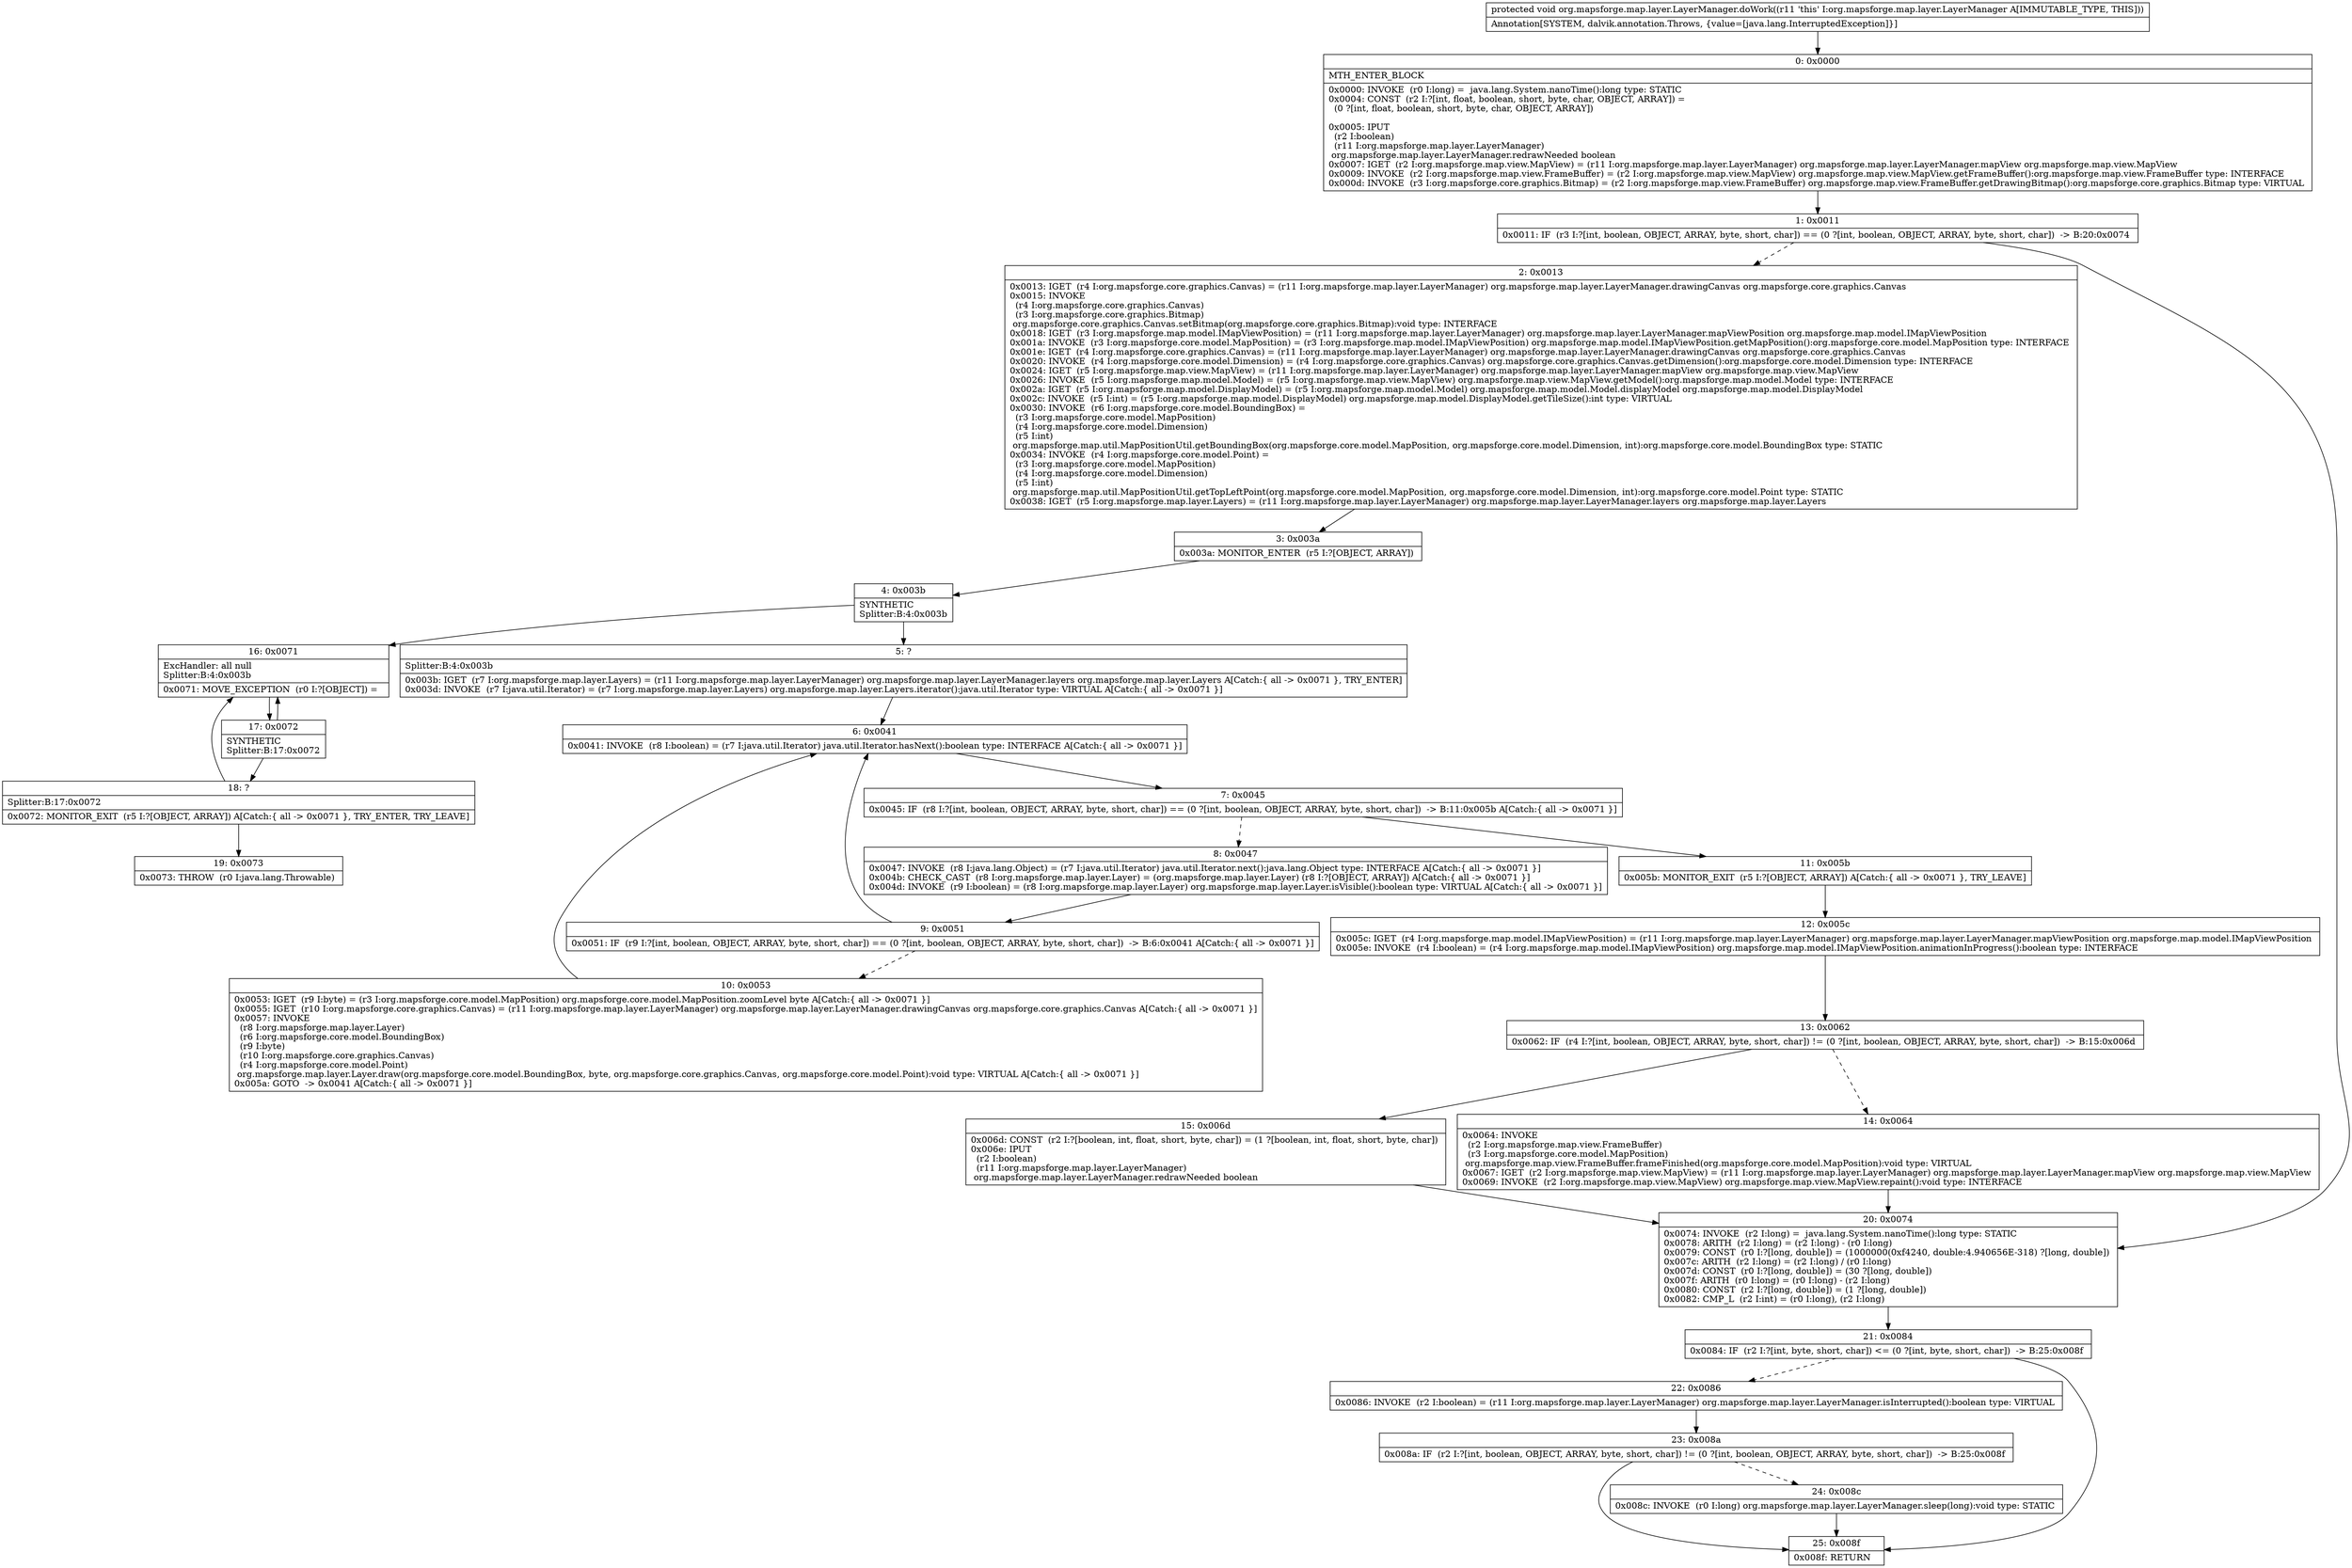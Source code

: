 digraph "CFG fororg.mapsforge.map.layer.LayerManager.doWork()V" {
Node_0 [shape=record,label="{0\:\ 0x0000|MTH_ENTER_BLOCK\l|0x0000: INVOKE  (r0 I:long) =  java.lang.System.nanoTime():long type: STATIC \l0x0004: CONST  (r2 I:?[int, float, boolean, short, byte, char, OBJECT, ARRAY]) = \l  (0 ?[int, float, boolean, short, byte, char, OBJECT, ARRAY])\l \l0x0005: IPUT  \l  (r2 I:boolean)\l  (r11 I:org.mapsforge.map.layer.LayerManager)\l org.mapsforge.map.layer.LayerManager.redrawNeeded boolean \l0x0007: IGET  (r2 I:org.mapsforge.map.view.MapView) = (r11 I:org.mapsforge.map.layer.LayerManager) org.mapsforge.map.layer.LayerManager.mapView org.mapsforge.map.view.MapView \l0x0009: INVOKE  (r2 I:org.mapsforge.map.view.FrameBuffer) = (r2 I:org.mapsforge.map.view.MapView) org.mapsforge.map.view.MapView.getFrameBuffer():org.mapsforge.map.view.FrameBuffer type: INTERFACE \l0x000d: INVOKE  (r3 I:org.mapsforge.core.graphics.Bitmap) = (r2 I:org.mapsforge.map.view.FrameBuffer) org.mapsforge.map.view.FrameBuffer.getDrawingBitmap():org.mapsforge.core.graphics.Bitmap type: VIRTUAL \l}"];
Node_1 [shape=record,label="{1\:\ 0x0011|0x0011: IF  (r3 I:?[int, boolean, OBJECT, ARRAY, byte, short, char]) == (0 ?[int, boolean, OBJECT, ARRAY, byte, short, char])  \-\> B:20:0x0074 \l}"];
Node_2 [shape=record,label="{2\:\ 0x0013|0x0013: IGET  (r4 I:org.mapsforge.core.graphics.Canvas) = (r11 I:org.mapsforge.map.layer.LayerManager) org.mapsforge.map.layer.LayerManager.drawingCanvas org.mapsforge.core.graphics.Canvas \l0x0015: INVOKE  \l  (r4 I:org.mapsforge.core.graphics.Canvas)\l  (r3 I:org.mapsforge.core.graphics.Bitmap)\l org.mapsforge.core.graphics.Canvas.setBitmap(org.mapsforge.core.graphics.Bitmap):void type: INTERFACE \l0x0018: IGET  (r3 I:org.mapsforge.map.model.IMapViewPosition) = (r11 I:org.mapsforge.map.layer.LayerManager) org.mapsforge.map.layer.LayerManager.mapViewPosition org.mapsforge.map.model.IMapViewPosition \l0x001a: INVOKE  (r3 I:org.mapsforge.core.model.MapPosition) = (r3 I:org.mapsforge.map.model.IMapViewPosition) org.mapsforge.map.model.IMapViewPosition.getMapPosition():org.mapsforge.core.model.MapPosition type: INTERFACE \l0x001e: IGET  (r4 I:org.mapsforge.core.graphics.Canvas) = (r11 I:org.mapsforge.map.layer.LayerManager) org.mapsforge.map.layer.LayerManager.drawingCanvas org.mapsforge.core.graphics.Canvas \l0x0020: INVOKE  (r4 I:org.mapsforge.core.model.Dimension) = (r4 I:org.mapsforge.core.graphics.Canvas) org.mapsforge.core.graphics.Canvas.getDimension():org.mapsforge.core.model.Dimension type: INTERFACE \l0x0024: IGET  (r5 I:org.mapsforge.map.view.MapView) = (r11 I:org.mapsforge.map.layer.LayerManager) org.mapsforge.map.layer.LayerManager.mapView org.mapsforge.map.view.MapView \l0x0026: INVOKE  (r5 I:org.mapsforge.map.model.Model) = (r5 I:org.mapsforge.map.view.MapView) org.mapsforge.map.view.MapView.getModel():org.mapsforge.map.model.Model type: INTERFACE \l0x002a: IGET  (r5 I:org.mapsforge.map.model.DisplayModel) = (r5 I:org.mapsforge.map.model.Model) org.mapsforge.map.model.Model.displayModel org.mapsforge.map.model.DisplayModel \l0x002c: INVOKE  (r5 I:int) = (r5 I:org.mapsforge.map.model.DisplayModel) org.mapsforge.map.model.DisplayModel.getTileSize():int type: VIRTUAL \l0x0030: INVOKE  (r6 I:org.mapsforge.core.model.BoundingBox) = \l  (r3 I:org.mapsforge.core.model.MapPosition)\l  (r4 I:org.mapsforge.core.model.Dimension)\l  (r5 I:int)\l org.mapsforge.map.util.MapPositionUtil.getBoundingBox(org.mapsforge.core.model.MapPosition, org.mapsforge.core.model.Dimension, int):org.mapsforge.core.model.BoundingBox type: STATIC \l0x0034: INVOKE  (r4 I:org.mapsforge.core.model.Point) = \l  (r3 I:org.mapsforge.core.model.MapPosition)\l  (r4 I:org.mapsforge.core.model.Dimension)\l  (r5 I:int)\l org.mapsforge.map.util.MapPositionUtil.getTopLeftPoint(org.mapsforge.core.model.MapPosition, org.mapsforge.core.model.Dimension, int):org.mapsforge.core.model.Point type: STATIC \l0x0038: IGET  (r5 I:org.mapsforge.map.layer.Layers) = (r11 I:org.mapsforge.map.layer.LayerManager) org.mapsforge.map.layer.LayerManager.layers org.mapsforge.map.layer.Layers \l}"];
Node_3 [shape=record,label="{3\:\ 0x003a|0x003a: MONITOR_ENTER  (r5 I:?[OBJECT, ARRAY]) \l}"];
Node_4 [shape=record,label="{4\:\ 0x003b|SYNTHETIC\lSplitter:B:4:0x003b\l}"];
Node_5 [shape=record,label="{5\:\ ?|Splitter:B:4:0x003b\l|0x003b: IGET  (r7 I:org.mapsforge.map.layer.Layers) = (r11 I:org.mapsforge.map.layer.LayerManager) org.mapsforge.map.layer.LayerManager.layers org.mapsforge.map.layer.Layers A[Catch:\{ all \-\> 0x0071 \}, TRY_ENTER]\l0x003d: INVOKE  (r7 I:java.util.Iterator) = (r7 I:org.mapsforge.map.layer.Layers) org.mapsforge.map.layer.Layers.iterator():java.util.Iterator type: VIRTUAL A[Catch:\{ all \-\> 0x0071 \}]\l}"];
Node_6 [shape=record,label="{6\:\ 0x0041|0x0041: INVOKE  (r8 I:boolean) = (r7 I:java.util.Iterator) java.util.Iterator.hasNext():boolean type: INTERFACE A[Catch:\{ all \-\> 0x0071 \}]\l}"];
Node_7 [shape=record,label="{7\:\ 0x0045|0x0045: IF  (r8 I:?[int, boolean, OBJECT, ARRAY, byte, short, char]) == (0 ?[int, boolean, OBJECT, ARRAY, byte, short, char])  \-\> B:11:0x005b A[Catch:\{ all \-\> 0x0071 \}]\l}"];
Node_8 [shape=record,label="{8\:\ 0x0047|0x0047: INVOKE  (r8 I:java.lang.Object) = (r7 I:java.util.Iterator) java.util.Iterator.next():java.lang.Object type: INTERFACE A[Catch:\{ all \-\> 0x0071 \}]\l0x004b: CHECK_CAST  (r8 I:org.mapsforge.map.layer.Layer) = (org.mapsforge.map.layer.Layer) (r8 I:?[OBJECT, ARRAY]) A[Catch:\{ all \-\> 0x0071 \}]\l0x004d: INVOKE  (r9 I:boolean) = (r8 I:org.mapsforge.map.layer.Layer) org.mapsforge.map.layer.Layer.isVisible():boolean type: VIRTUAL A[Catch:\{ all \-\> 0x0071 \}]\l}"];
Node_9 [shape=record,label="{9\:\ 0x0051|0x0051: IF  (r9 I:?[int, boolean, OBJECT, ARRAY, byte, short, char]) == (0 ?[int, boolean, OBJECT, ARRAY, byte, short, char])  \-\> B:6:0x0041 A[Catch:\{ all \-\> 0x0071 \}]\l}"];
Node_10 [shape=record,label="{10\:\ 0x0053|0x0053: IGET  (r9 I:byte) = (r3 I:org.mapsforge.core.model.MapPosition) org.mapsforge.core.model.MapPosition.zoomLevel byte A[Catch:\{ all \-\> 0x0071 \}]\l0x0055: IGET  (r10 I:org.mapsforge.core.graphics.Canvas) = (r11 I:org.mapsforge.map.layer.LayerManager) org.mapsforge.map.layer.LayerManager.drawingCanvas org.mapsforge.core.graphics.Canvas A[Catch:\{ all \-\> 0x0071 \}]\l0x0057: INVOKE  \l  (r8 I:org.mapsforge.map.layer.Layer)\l  (r6 I:org.mapsforge.core.model.BoundingBox)\l  (r9 I:byte)\l  (r10 I:org.mapsforge.core.graphics.Canvas)\l  (r4 I:org.mapsforge.core.model.Point)\l org.mapsforge.map.layer.Layer.draw(org.mapsforge.core.model.BoundingBox, byte, org.mapsforge.core.graphics.Canvas, org.mapsforge.core.model.Point):void type: VIRTUAL A[Catch:\{ all \-\> 0x0071 \}]\l0x005a: GOTO  \-\> 0x0041 A[Catch:\{ all \-\> 0x0071 \}]\l}"];
Node_11 [shape=record,label="{11\:\ 0x005b|0x005b: MONITOR_EXIT  (r5 I:?[OBJECT, ARRAY]) A[Catch:\{ all \-\> 0x0071 \}, TRY_LEAVE]\l}"];
Node_12 [shape=record,label="{12\:\ 0x005c|0x005c: IGET  (r4 I:org.mapsforge.map.model.IMapViewPosition) = (r11 I:org.mapsforge.map.layer.LayerManager) org.mapsforge.map.layer.LayerManager.mapViewPosition org.mapsforge.map.model.IMapViewPosition \l0x005e: INVOKE  (r4 I:boolean) = (r4 I:org.mapsforge.map.model.IMapViewPosition) org.mapsforge.map.model.IMapViewPosition.animationInProgress():boolean type: INTERFACE \l}"];
Node_13 [shape=record,label="{13\:\ 0x0062|0x0062: IF  (r4 I:?[int, boolean, OBJECT, ARRAY, byte, short, char]) != (0 ?[int, boolean, OBJECT, ARRAY, byte, short, char])  \-\> B:15:0x006d \l}"];
Node_14 [shape=record,label="{14\:\ 0x0064|0x0064: INVOKE  \l  (r2 I:org.mapsforge.map.view.FrameBuffer)\l  (r3 I:org.mapsforge.core.model.MapPosition)\l org.mapsforge.map.view.FrameBuffer.frameFinished(org.mapsforge.core.model.MapPosition):void type: VIRTUAL \l0x0067: IGET  (r2 I:org.mapsforge.map.view.MapView) = (r11 I:org.mapsforge.map.layer.LayerManager) org.mapsforge.map.layer.LayerManager.mapView org.mapsforge.map.view.MapView \l0x0069: INVOKE  (r2 I:org.mapsforge.map.view.MapView) org.mapsforge.map.view.MapView.repaint():void type: INTERFACE \l}"];
Node_15 [shape=record,label="{15\:\ 0x006d|0x006d: CONST  (r2 I:?[boolean, int, float, short, byte, char]) = (1 ?[boolean, int, float, short, byte, char]) \l0x006e: IPUT  \l  (r2 I:boolean)\l  (r11 I:org.mapsforge.map.layer.LayerManager)\l org.mapsforge.map.layer.LayerManager.redrawNeeded boolean \l}"];
Node_16 [shape=record,label="{16\:\ 0x0071|ExcHandler: all null\lSplitter:B:4:0x003b\l|0x0071: MOVE_EXCEPTION  (r0 I:?[OBJECT]) =  \l}"];
Node_17 [shape=record,label="{17\:\ 0x0072|SYNTHETIC\lSplitter:B:17:0x0072\l}"];
Node_18 [shape=record,label="{18\:\ ?|Splitter:B:17:0x0072\l|0x0072: MONITOR_EXIT  (r5 I:?[OBJECT, ARRAY]) A[Catch:\{ all \-\> 0x0071 \}, TRY_ENTER, TRY_LEAVE]\l}"];
Node_19 [shape=record,label="{19\:\ 0x0073|0x0073: THROW  (r0 I:java.lang.Throwable) \l}"];
Node_20 [shape=record,label="{20\:\ 0x0074|0x0074: INVOKE  (r2 I:long) =  java.lang.System.nanoTime():long type: STATIC \l0x0078: ARITH  (r2 I:long) = (r2 I:long) \- (r0 I:long) \l0x0079: CONST  (r0 I:?[long, double]) = (1000000(0xf4240, double:4.940656E\-318) ?[long, double]) \l0x007c: ARITH  (r2 I:long) = (r2 I:long) \/ (r0 I:long) \l0x007d: CONST  (r0 I:?[long, double]) = (30 ?[long, double]) \l0x007f: ARITH  (r0 I:long) = (r0 I:long) \- (r2 I:long) \l0x0080: CONST  (r2 I:?[long, double]) = (1 ?[long, double]) \l0x0082: CMP_L  (r2 I:int) = (r0 I:long), (r2 I:long) \l}"];
Node_21 [shape=record,label="{21\:\ 0x0084|0x0084: IF  (r2 I:?[int, byte, short, char]) \<= (0 ?[int, byte, short, char])  \-\> B:25:0x008f \l}"];
Node_22 [shape=record,label="{22\:\ 0x0086|0x0086: INVOKE  (r2 I:boolean) = (r11 I:org.mapsforge.map.layer.LayerManager) org.mapsforge.map.layer.LayerManager.isInterrupted():boolean type: VIRTUAL \l}"];
Node_23 [shape=record,label="{23\:\ 0x008a|0x008a: IF  (r2 I:?[int, boolean, OBJECT, ARRAY, byte, short, char]) != (0 ?[int, boolean, OBJECT, ARRAY, byte, short, char])  \-\> B:25:0x008f \l}"];
Node_24 [shape=record,label="{24\:\ 0x008c|0x008c: INVOKE  (r0 I:long) org.mapsforge.map.layer.LayerManager.sleep(long):void type: STATIC \l}"];
Node_25 [shape=record,label="{25\:\ 0x008f|0x008f: RETURN   \l}"];
MethodNode[shape=record,label="{protected void org.mapsforge.map.layer.LayerManager.doWork((r11 'this' I:org.mapsforge.map.layer.LayerManager A[IMMUTABLE_TYPE, THIS]))  | Annotation[SYSTEM, dalvik.annotation.Throws, \{value=[java.lang.InterruptedException]\}]\l}"];
MethodNode -> Node_0;
Node_0 -> Node_1;
Node_1 -> Node_2[style=dashed];
Node_1 -> Node_20;
Node_2 -> Node_3;
Node_3 -> Node_4;
Node_4 -> Node_5;
Node_4 -> Node_16;
Node_5 -> Node_6;
Node_6 -> Node_7;
Node_7 -> Node_8[style=dashed];
Node_7 -> Node_11;
Node_8 -> Node_9;
Node_9 -> Node_6;
Node_9 -> Node_10[style=dashed];
Node_10 -> Node_6;
Node_11 -> Node_12;
Node_12 -> Node_13;
Node_13 -> Node_14[style=dashed];
Node_13 -> Node_15;
Node_14 -> Node_20;
Node_15 -> Node_20;
Node_16 -> Node_17;
Node_17 -> Node_18;
Node_17 -> Node_16;
Node_18 -> Node_19;
Node_18 -> Node_16;
Node_20 -> Node_21;
Node_21 -> Node_22[style=dashed];
Node_21 -> Node_25;
Node_22 -> Node_23;
Node_23 -> Node_24[style=dashed];
Node_23 -> Node_25;
Node_24 -> Node_25;
}

